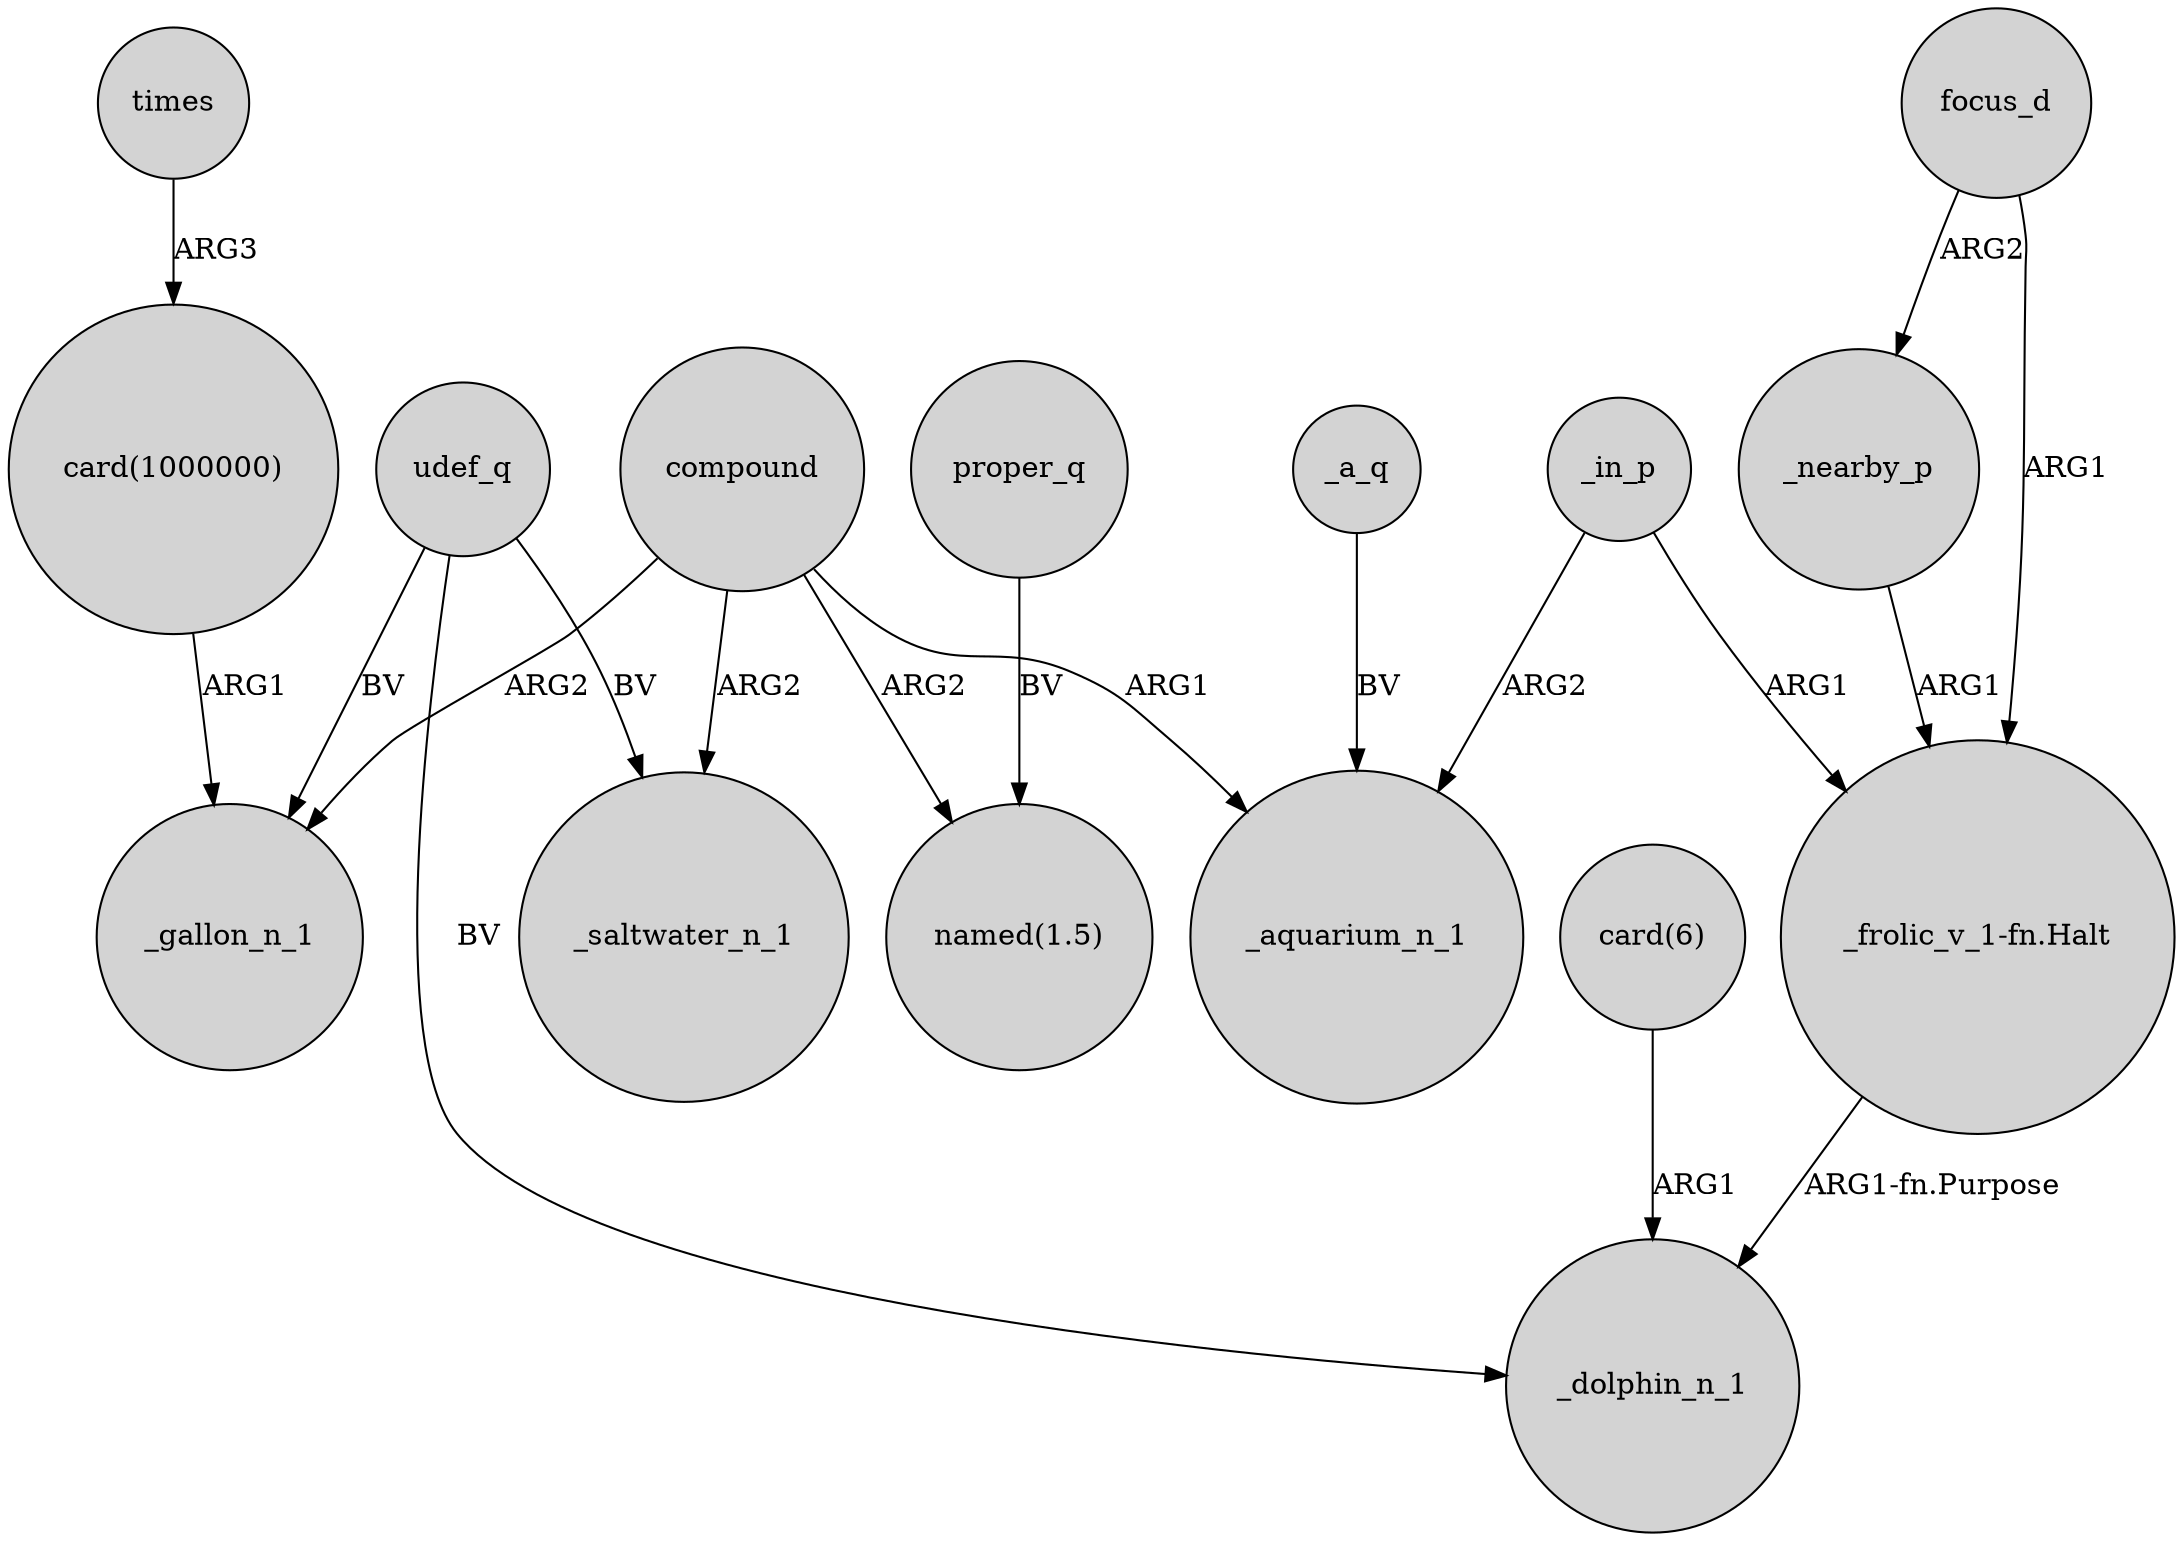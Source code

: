 digraph {
	node [shape=circle style=filled]
	times -> "card(1000000)" [label=ARG3]
	compound -> _saltwater_n_1 [label=ARG2]
	"card(6)" -> _dolphin_n_1 [label=ARG1]
	_a_q -> _aquarium_n_1 [label=BV]
	udef_q -> _saltwater_n_1 [label=BV]
	_in_p -> _aquarium_n_1 [label=ARG2]
	compound -> _gallon_n_1 [label=ARG2]
	"card(1000000)" -> _gallon_n_1 [label=ARG1]
	udef_q -> _gallon_n_1 [label=BV]
	_nearby_p -> "_frolic_v_1-fn.Halt" [label=ARG1]
	_in_p -> "_frolic_v_1-fn.Halt" [label=ARG1]
	focus_d -> _nearby_p [label=ARG2]
	"_frolic_v_1-fn.Halt" -> _dolphin_n_1 [label="ARG1-fn.Purpose"]
	udef_q -> _dolphin_n_1 [label=BV]
	proper_q -> "named(1.5)" [label=BV]
	compound -> "named(1.5)" [label=ARG2]
	focus_d -> "_frolic_v_1-fn.Halt" [label=ARG1]
	compound -> _aquarium_n_1 [label=ARG1]
}
